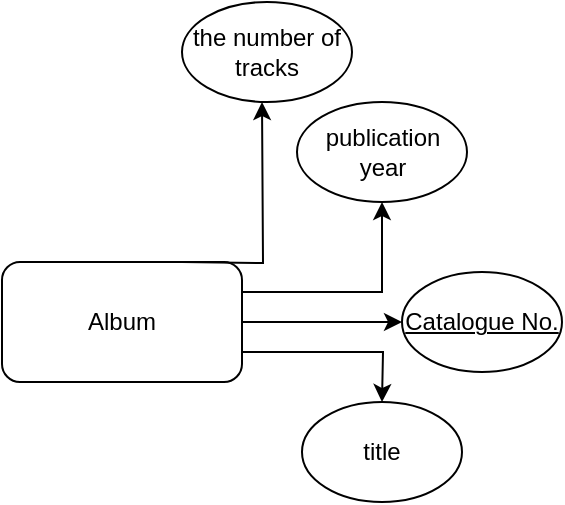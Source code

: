 <mxfile version="22.0.4" type="github">
  <diagram name="Page-1" id="upIVOssWVjpstBT8P20Z">
    <mxGraphModel dx="477" dy="264" grid="1" gridSize="10" guides="1" tooltips="1" connect="1" arrows="1" fold="1" page="1" pageScale="1" pageWidth="827" pageHeight="1169" math="0" shadow="0">
      <root>
        <mxCell id="0" />
        <mxCell id="1" parent="0" />
        <mxCell id="kYXpHn-lpqMNt8EP_O13-3" value="" style="edgeStyle=orthogonalEdgeStyle;rounded=0;orthogonalLoop=1;jettySize=auto;html=1;" edge="1" parent="1" source="kYXpHn-lpqMNt8EP_O13-1" target="kYXpHn-lpqMNt8EP_O13-2">
          <mxGeometry relative="1" as="geometry" />
        </mxCell>
        <mxCell id="kYXpHn-lpqMNt8EP_O13-4" style="edgeStyle=orthogonalEdgeStyle;rounded=0;orthogonalLoop=1;jettySize=auto;html=1;exitX=1;exitY=0.75;exitDx=0;exitDy=0;" edge="1" parent="1" source="kYXpHn-lpqMNt8EP_O13-1">
          <mxGeometry relative="1" as="geometry">
            <mxPoint x="560" y="730" as="targetPoint" />
          </mxGeometry>
        </mxCell>
        <mxCell id="kYXpHn-lpqMNt8EP_O13-6" style="edgeStyle=orthogonalEdgeStyle;rounded=0;orthogonalLoop=1;jettySize=auto;html=1;exitX=1;exitY=0.25;exitDx=0;exitDy=0;entryX=0.5;entryY=1;entryDx=0;entryDy=0;" edge="1" parent="1" source="kYXpHn-lpqMNt8EP_O13-1" target="kYXpHn-lpqMNt8EP_O13-7">
          <mxGeometry relative="1" as="geometry">
            <mxPoint x="560" y="640" as="targetPoint" />
            <Array as="points">
              <mxPoint x="560" y="675" />
              <mxPoint x="560" y="635" />
            </Array>
          </mxGeometry>
        </mxCell>
        <mxCell id="kYXpHn-lpqMNt8EP_O13-1" value="Album" style="rounded=1;whiteSpace=wrap;html=1;" vertex="1" parent="1">
          <mxGeometry x="370" y="660" width="120" height="60" as="geometry" />
        </mxCell>
        <mxCell id="kYXpHn-lpqMNt8EP_O13-2" value="&lt;u&gt;Catalogue No.&lt;/u&gt;" style="ellipse;whiteSpace=wrap;html=1;rounded=1;" vertex="1" parent="1">
          <mxGeometry x="570" y="665" width="80" height="50" as="geometry" />
        </mxCell>
        <mxCell id="kYXpHn-lpqMNt8EP_O13-5" value="title" style="ellipse;whiteSpace=wrap;html=1;rounded=1;" vertex="1" parent="1">
          <mxGeometry x="520" y="730" width="80" height="50" as="geometry" />
        </mxCell>
        <mxCell id="kYXpHn-lpqMNt8EP_O13-7" value="publication year" style="ellipse;whiteSpace=wrap;html=1;" vertex="1" parent="1">
          <mxGeometry x="517.5" y="580" width="85" height="50" as="geometry" />
        </mxCell>
        <mxCell id="kYXpHn-lpqMNt8EP_O13-10" value="" style="edgeStyle=orthogonalEdgeStyle;rounded=0;orthogonalLoop=1;jettySize=auto;html=1;" edge="1" parent="1">
          <mxGeometry relative="1" as="geometry">
            <mxPoint x="460" y="660" as="sourcePoint" />
            <mxPoint x="500" y="580" as="targetPoint" />
          </mxGeometry>
        </mxCell>
        <mxCell id="kYXpHn-lpqMNt8EP_O13-11" value="the number of tracks" style="ellipse;whiteSpace=wrap;html=1;gradientColor=none;perimeterSpacing=1;strokeWidth=1;" vertex="1" parent="1">
          <mxGeometry x="460" y="530" width="85" height="50" as="geometry" />
        </mxCell>
      </root>
    </mxGraphModel>
  </diagram>
</mxfile>
